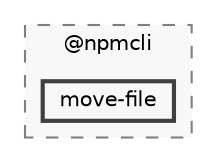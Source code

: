 digraph "backend/node_modules/@npmcli/move-file"
{
 // LATEX_PDF_SIZE
  bgcolor="transparent";
  edge [fontname=Helvetica,fontsize=10,labelfontname=Helvetica,labelfontsize=10];
  node [fontname=Helvetica,fontsize=10,shape=box,height=0.2,width=0.4];
  compound=true
  subgraph clusterdir_acc935f93ee9de01ac1256c4d9a8e8a2 {
    graph [ bgcolor="#f8f8f8", pencolor="grey50", label="@npmcli", fontname=Helvetica,fontsize=10 style="filled,dashed", URL="dir_acc935f93ee9de01ac1256c4d9a8e8a2.html",tooltip=""]
  dir_d779d0724dec71c09afcf57ba8be2059 [label="move-file", fillcolor="#f8f8f8", color="grey25", style="filled,bold", URL="dir_d779d0724dec71c09afcf57ba8be2059.html",tooltip=""];
  }
}
